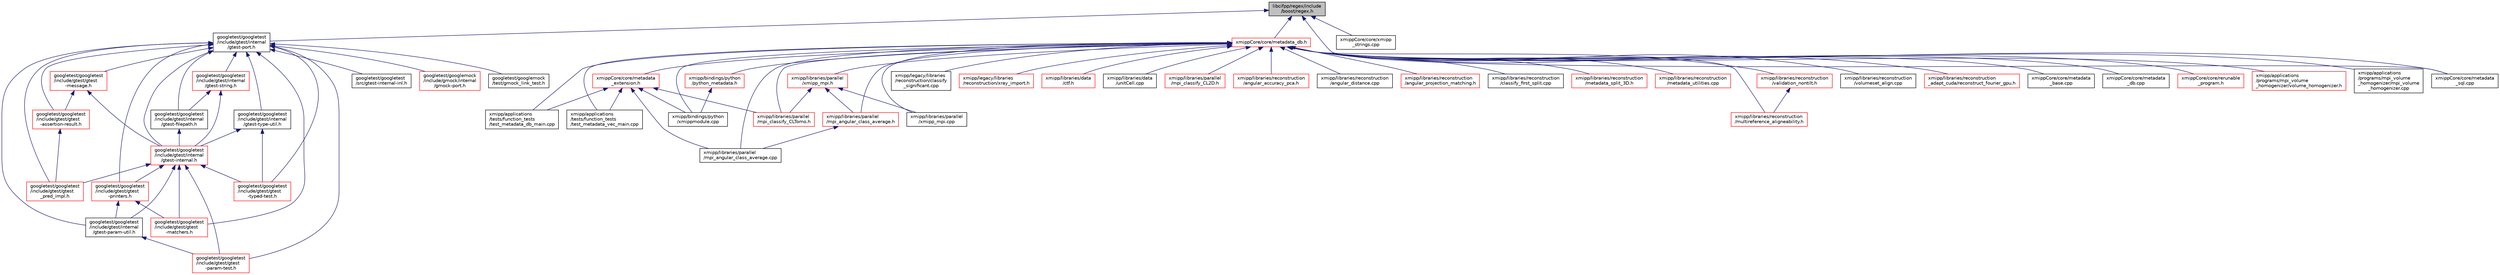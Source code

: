 digraph "libcifpp/regex/include/boost/regex.h"
{
  edge [fontname="Helvetica",fontsize="10",labelfontname="Helvetica",labelfontsize="10"];
  node [fontname="Helvetica",fontsize="10",shape=record];
  Node2 [label="libcifpp/regex/include\l/boost/regex.h",height=0.2,width=0.4,color="black", fillcolor="grey75", style="filled", fontcolor="black"];
  Node2 -> Node3 [dir="back",color="midnightblue",fontsize="10",style="solid",fontname="Helvetica"];
  Node3 [label="googletest/googletest\l/include/gtest/internal\l/gtest-port.h",height=0.2,width=0.4,color="black", fillcolor="white", style="filled",URL="$gtest-port_8h.html"];
  Node3 -> Node4 [dir="back",color="midnightblue",fontsize="10",style="solid",fontname="Helvetica"];
  Node4 [label="googletest/googlemock\l/include/gmock/internal\l/gmock-port.h",height=0.2,width=0.4,color="red", fillcolor="white", style="filled",URL="$gmock-port_8h.html"];
  Node3 -> Node9 [dir="back",color="midnightblue",fontsize="10",style="solid",fontname="Helvetica"];
  Node9 [label="googletest/googlemock\l/test/gmock_link_test.h",height=0.2,width=0.4,color="black", fillcolor="white", style="filled",URL="$gmock__link__test_8h.html"];
  Node3 -> Node17 [dir="back",color="midnightblue",fontsize="10",style="solid",fontname="Helvetica"];
  Node17 [label="googletest/googletest\l/include/gtest/gtest\l-assertion-result.h",height=0.2,width=0.4,color="red", fillcolor="white", style="filled",URL="$gtest-assertion-result_8h.html"];
  Node17 -> Node72 [dir="back",color="midnightblue",fontsize="10",style="solid",fontname="Helvetica"];
  Node72 [label="googletest/googletest\l/include/gtest/gtest\l_pred_impl.h",height=0.2,width=0.4,color="red", fillcolor="white", style="filled",URL="$gtest__pred__impl_8h.html"];
  Node3 -> Node73 [dir="back",color="midnightblue",fontsize="10",style="solid",fontname="Helvetica"];
  Node73 [label="googletest/googletest\l/include/gtest/gtest\l-matchers.h",height=0.2,width=0.4,color="red", fillcolor="white", style="filled",URL="$gtest-matchers_8h.html"];
  Node3 -> Node76 [dir="back",color="midnightblue",fontsize="10",style="solid",fontname="Helvetica"];
  Node76 [label="googletest/googletest\l/include/gtest/gtest\l-message.h",height=0.2,width=0.4,color="red", fillcolor="white", style="filled",URL="$gtest-message_8h.html"];
  Node76 -> Node17 [dir="back",color="midnightblue",fontsize="10",style="solid",fontname="Helvetica"];
  Node76 -> Node77 [dir="back",color="midnightblue",fontsize="10",style="solid",fontname="Helvetica"];
  Node77 [label="googletest/googletest\l/include/gtest/internal\l/gtest-internal.h",height=0.2,width=0.4,color="red", fillcolor="white", style="filled",URL="$gtest-internal_8h.html"];
  Node77 -> Node73 [dir="back",color="midnightblue",fontsize="10",style="solid",fontname="Helvetica"];
  Node77 -> Node78 [dir="back",color="midnightblue",fontsize="10",style="solid",fontname="Helvetica"];
  Node78 [label="googletest/googletest\l/include/gtest/gtest\l-param-test.h",height=0.2,width=0.4,color="red", fillcolor="white", style="filled",URL="$gtest-param-test_8h.html"];
  Node77 -> Node79 [dir="back",color="midnightblue",fontsize="10",style="solid",fontname="Helvetica"];
  Node79 [label="googletest/googletest\l/include/gtest/gtest\l-printers.h",height=0.2,width=0.4,color="red", fillcolor="white", style="filled",URL="$gtest-printers_8h.html"];
  Node79 -> Node73 [dir="back",color="midnightblue",fontsize="10",style="solid",fontname="Helvetica"];
  Node79 -> Node80 [dir="back",color="midnightblue",fontsize="10",style="solid",fontname="Helvetica"];
  Node80 [label="googletest/googletest\l/include/gtest/internal\l/gtest-param-util.h",height=0.2,width=0.4,color="black", fillcolor="white", style="filled",URL="$gtest-param-util_8h.html"];
  Node80 -> Node78 [dir="back",color="midnightblue",fontsize="10",style="solid",fontname="Helvetica"];
  Node77 -> Node82 [dir="back",color="midnightblue",fontsize="10",style="solid",fontname="Helvetica"];
  Node82 [label="googletest/googletest\l/include/gtest/gtest\l-typed-test.h",height=0.2,width=0.4,color="red", fillcolor="white", style="filled",URL="$gtest-typed-test_8h.html"];
  Node77 -> Node72 [dir="back",color="midnightblue",fontsize="10",style="solid",fontname="Helvetica"];
  Node77 -> Node80 [dir="back",color="midnightblue",fontsize="10",style="solid",fontname="Helvetica"];
  Node3 -> Node78 [dir="back",color="midnightblue",fontsize="10",style="solid",fontname="Helvetica"];
  Node3 -> Node79 [dir="back",color="midnightblue",fontsize="10",style="solid",fontname="Helvetica"];
  Node3 -> Node82 [dir="back",color="midnightblue",fontsize="10",style="solid",fontname="Helvetica"];
  Node3 -> Node72 [dir="back",color="midnightblue",fontsize="10",style="solid",fontname="Helvetica"];
  Node3 -> Node83 [dir="back",color="midnightblue",fontsize="10",style="solid",fontname="Helvetica"];
  Node83 [label="googletest/googletest\l/include/gtest/internal\l/gtest-filepath.h",height=0.2,width=0.4,color="black", fillcolor="white", style="filled",URL="$gtest-filepath_8h.html"];
  Node83 -> Node77 [dir="back",color="midnightblue",fontsize="10",style="solid",fontname="Helvetica"];
  Node3 -> Node77 [dir="back",color="midnightblue",fontsize="10",style="solid",fontname="Helvetica"];
  Node3 -> Node80 [dir="back",color="midnightblue",fontsize="10",style="solid",fontname="Helvetica"];
  Node3 -> Node84 [dir="back",color="midnightblue",fontsize="10",style="solid",fontname="Helvetica"];
  Node84 [label="googletest/googletest\l/include/gtest/internal\l/gtest-string.h",height=0.2,width=0.4,color="red", fillcolor="white", style="filled",URL="$gtest-string_8h.html"];
  Node84 -> Node83 [dir="back",color="midnightblue",fontsize="10",style="solid",fontname="Helvetica"];
  Node84 -> Node77 [dir="back",color="midnightblue",fontsize="10",style="solid",fontname="Helvetica"];
  Node3 -> Node85 [dir="back",color="midnightblue",fontsize="10",style="solid",fontname="Helvetica"];
  Node85 [label="googletest/googletest\l/include/gtest/internal\l/gtest-type-util.h",height=0.2,width=0.4,color="black", fillcolor="white", style="filled",URL="$gtest-type-util_8h.html"];
  Node85 -> Node82 [dir="back",color="midnightblue",fontsize="10",style="solid",fontname="Helvetica"];
  Node85 -> Node77 [dir="back",color="midnightblue",fontsize="10",style="solid",fontname="Helvetica"];
  Node3 -> Node20 [dir="back",color="midnightblue",fontsize="10",style="solid",fontname="Helvetica"];
  Node20 [label="googletest/googletest\l/src/gtest-internal-inl.h",height=0.2,width=0.4,color="black", fillcolor="white", style="filled",URL="$gtest-internal-inl_8h.html"];
  Node2 -> Node86 [dir="back",color="midnightblue",fontsize="10",style="solid",fontname="Helvetica"];
  Node86 [label="xmippCore/core/metadata_db.h",height=0.2,width=0.4,color="red", fillcolor="white", style="filled",URL="$metadata__db_8h.html"];
  Node86 -> Node87 [dir="back",color="midnightblue",fontsize="10",style="solid",fontname="Helvetica"];
  Node87 [label="xmipp/applications\l/programs/mpi_volume\l_homogenizer/volume_homogenizer.h",height=0.2,width=0.4,color="red", fillcolor="white", style="filled",URL="$volume__homogenizer_8h.html"];
  Node86 -> Node89 [dir="back",color="midnightblue",fontsize="10",style="solid",fontname="Helvetica"];
  Node89 [label="xmipp/applications\l/programs/mpi_volume\l_homogenizer/mpi_volume\l_homogenizer.cpp",height=0.2,width=0.4,color="black", fillcolor="white", style="filled",URL="$mpi__volume__homogenizer_8cpp.html"];
  Node86 -> Node56 [dir="back",color="midnightblue",fontsize="10",style="solid",fontname="Helvetica"];
  Node56 [label="xmipp/applications\l/tests/function_tests\l/test_metadata_db_main.cpp",height=0.2,width=0.4,color="black", fillcolor="white", style="filled",URL="$test__metadata__db__main_8cpp.html"];
  Node86 -> Node57 [dir="back",color="midnightblue",fontsize="10",style="solid",fontname="Helvetica"];
  Node57 [label="xmipp/applications\l/tests/function_tests\l/test_metadata_vec_main.cpp",height=0.2,width=0.4,color="black", fillcolor="white", style="filled",URL="$test__metadata__vec__main_8cpp.html"];
  Node86 -> Node92 [dir="back",color="midnightblue",fontsize="10",style="solid",fontname="Helvetica"];
  Node92 [label="xmipp/bindings/python\l/python_metadata.h",height=0.2,width=0.4,color="red", fillcolor="white", style="filled",URL="$python__metadata_8h.html"];
  Node92 -> Node96 [dir="back",color="midnightblue",fontsize="10",style="solid",fontname="Helvetica"];
  Node96 [label="xmipp/bindings/python\l/xmippmodule.cpp",height=0.2,width=0.4,color="black", fillcolor="white", style="filled",URL="$xmippmodule_8cpp.html"];
  Node86 -> Node96 [dir="back",color="midnightblue",fontsize="10",style="solid",fontname="Helvetica"];
  Node86 -> Node99 [dir="back",color="midnightblue",fontsize="10",style="solid",fontname="Helvetica"];
  Node99 [label="xmipp/legacy/libraries\l/reconstruction/classify\l_significant.cpp",height=0.2,width=0.4,color="black", fillcolor="white", style="filled",URL="$classify__significant_8cpp.html"];
  Node86 -> Node100 [dir="back",color="midnightblue",fontsize="10",style="solid",fontname="Helvetica"];
  Node100 [label="xmipp/legacy/libraries\l/reconstruction/xray_import.h",height=0.2,width=0.4,color="red", fillcolor="white", style="filled",URL="$xray__import_8h.html"];
  Node86 -> Node103 [dir="back",color="midnightblue",fontsize="10",style="solid",fontname="Helvetica"];
  Node103 [label="xmipp/libraries/data\l/ctf.h",height=0.2,width=0.4,color="red", fillcolor="white", style="filled",URL="$ctf_8h.html"];
  Node86 -> Node321 [dir="back",color="midnightblue",fontsize="10",style="solid",fontname="Helvetica"];
  Node321 [label="xmipp/libraries/data\l/unitCell.cpp",height=0.2,width=0.4,color="black", fillcolor="white", style="filled",URL="$unitCell_8cpp.html"];
  Node86 -> Node322 [dir="back",color="midnightblue",fontsize="10",style="solid",fontname="Helvetica"];
  Node322 [label="xmipp/libraries/parallel\l/mpi_angular_class_average.h",height=0.2,width=0.4,color="red", fillcolor="white", style="filled",URL="$mpi__angular__class__average_8h.html"];
  Node322 -> Node324 [dir="back",color="midnightblue",fontsize="10",style="solid",fontname="Helvetica"];
  Node324 [label="xmipp/libraries/parallel\l/mpi_angular_class_average.cpp",height=0.2,width=0.4,color="black", fillcolor="white", style="filled",URL="$mpi__angular__class__average_8cpp.html"];
  Node86 -> Node324 [dir="back",color="midnightblue",fontsize="10",style="solid",fontname="Helvetica"];
  Node86 -> Node325 [dir="back",color="midnightblue",fontsize="10",style="solid",fontname="Helvetica"];
  Node325 [label="xmipp/libraries/parallel\l/mpi_classify_CL2D.h",height=0.2,width=0.4,color="red", fillcolor="white", style="filled",URL="$mpi__classify__CL2D_8h.html"];
  Node86 -> Node328 [dir="back",color="midnightblue",fontsize="10",style="solid",fontname="Helvetica"];
  Node328 [label="xmipp/libraries/parallel\l/xmipp_mpi.h",height=0.2,width=0.4,color="red", fillcolor="white", style="filled",URL="$xmipp__mpi_8h.html"];
  Node328 -> Node322 [dir="back",color="midnightblue",fontsize="10",style="solid",fontname="Helvetica"];
  Node328 -> Node358 [dir="back",color="midnightblue",fontsize="10",style="solid",fontname="Helvetica"];
  Node358 [label="xmipp/libraries/parallel\l/mpi_classify_CLTomo.h",height=0.2,width=0.4,color="red", fillcolor="white", style="filled",URL="$mpi__classify__CLTomo_8h.html"];
  Node328 -> Node397 [dir="back",color="midnightblue",fontsize="10",style="solid",fontname="Helvetica"];
  Node397 [label="xmipp/libraries/parallel\l/xmipp_mpi.cpp",height=0.2,width=0.4,color="black", fillcolor="white", style="filled",URL="$xmipp__mpi_8cpp.html"];
  Node86 -> Node358 [dir="back",color="midnightblue",fontsize="10",style="solid",fontname="Helvetica"];
  Node86 -> Node397 [dir="back",color="midnightblue",fontsize="10",style="solid",fontname="Helvetica"];
  Node86 -> Node401 [dir="back",color="midnightblue",fontsize="10",style="solid",fontname="Helvetica"];
  Node401 [label="xmipp/libraries/reconstruction\l/angular_accuracy_pca.h",height=0.2,width=0.4,color="red", fillcolor="white", style="filled",URL="$angular__accuracy__pca_8h.html"];
  Node86 -> Node404 [dir="back",color="midnightblue",fontsize="10",style="solid",fontname="Helvetica"];
  Node404 [label="xmipp/libraries/reconstruction\l/angular_distance.cpp",height=0.2,width=0.4,color="black", fillcolor="white", style="filled",URL="$angular__distance_8cpp.html"];
  Node86 -> Node405 [dir="back",color="midnightblue",fontsize="10",style="solid",fontname="Helvetica"];
  Node405 [label="xmipp/libraries/reconstruction\l/angular_projection_matching.h",height=0.2,width=0.4,color="red", fillcolor="white", style="filled",URL="$angular__projection__matching_8h.html"];
  Node86 -> Node407 [dir="back",color="midnightblue",fontsize="10",style="solid",fontname="Helvetica"];
  Node407 [label="xmipp/libraries/reconstruction\l/classify_first_split.cpp",height=0.2,width=0.4,color="black", fillcolor="white", style="filled",URL="$classify__first__split_8cpp.html"];
  Node86 -> Node408 [dir="back",color="midnightblue",fontsize="10",style="solid",fontname="Helvetica"];
  Node408 [label="xmipp/libraries/reconstruction\l/metadata_split_3D.h",height=0.2,width=0.4,color="red", fillcolor="white", style="filled",URL="$metadata__split__3D_8h.html"];
  Node86 -> Node411 [dir="back",color="midnightblue",fontsize="10",style="solid",fontname="Helvetica"];
  Node411 [label="xmipp/libraries/reconstruction\l/metadata_utilities.cpp",height=0.2,width=0.4,color="red", fillcolor="white", style="filled",URL="$metadata__utilities_8cpp.html"];
  Node86 -> Node413 [dir="back",color="midnightblue",fontsize="10",style="solid",fontname="Helvetica"];
  Node413 [label="xmipp/libraries/reconstruction\l/validation_nontilt.h",height=0.2,width=0.4,color="red", fillcolor="white", style="filled",URL="$validation__nontilt_8h.html"];
  Node413 -> Node415 [dir="back",color="midnightblue",fontsize="10",style="solid",fontname="Helvetica"];
  Node415 [label="xmipp/libraries/reconstruction\l/multireference_aligneability.h",height=0.2,width=0.4,color="red", fillcolor="white", style="filled",URL="$multireference__aligneability_8h.html"];
  Node86 -> Node415 [dir="back",color="midnightblue",fontsize="10",style="solid",fontname="Helvetica"];
  Node86 -> Node418 [dir="back",color="midnightblue",fontsize="10",style="solid",fontname="Helvetica"];
  Node418 [label="xmipp/libraries/reconstruction\l/volumeset_align.cpp",height=0.2,width=0.4,color="black", fillcolor="white", style="filled",URL="$volumeset__align_8cpp.html"];
  Node86 -> Node419 [dir="back",color="midnightblue",fontsize="10",style="solid",fontname="Helvetica"];
  Node419 [label="xmipp/libraries/reconstruction\l_adapt_cuda/reconstruct_fourier_gpu.h",height=0.2,width=0.4,color="red", fillcolor="white", style="filled",URL="$reconstruct__fourier__gpu_8h.html"];
  Node86 -> Node421 [dir="back",color="midnightblue",fontsize="10",style="solid",fontname="Helvetica"];
  Node421 [label="xmippCore/core/metadata\l_extension.h",height=0.2,width=0.4,color="red", fillcolor="white", style="filled",URL="$metadata__extension_8h.html"];
  Node421 -> Node56 [dir="back",color="midnightblue",fontsize="10",style="solid",fontname="Helvetica"];
  Node421 -> Node57 [dir="back",color="midnightblue",fontsize="10",style="solid",fontname="Helvetica"];
  Node421 -> Node96 [dir="back",color="midnightblue",fontsize="10",style="solid",fontname="Helvetica"];
  Node421 -> Node324 [dir="back",color="midnightblue",fontsize="10",style="solid",fontname="Helvetica"];
  Node421 -> Node358 [dir="back",color="midnightblue",fontsize="10",style="solid",fontname="Helvetica"];
  Node86 -> Node475 [dir="back",color="midnightblue",fontsize="10",style="solid",fontname="Helvetica"];
  Node475 [label="xmippCore/core/metadata\l_base.cpp",height=0.2,width=0.4,color="black", fillcolor="white", style="filled",URL="$metadata__base_8cpp.html"];
  Node86 -> Node476 [dir="back",color="midnightblue",fontsize="10",style="solid",fontname="Helvetica"];
  Node476 [label="xmippCore/core/metadata\l_db.cpp",height=0.2,width=0.4,color="black", fillcolor="white", style="filled",URL="$metadata__db_8cpp.html"];
  Node86 -> Node477 [dir="back",color="midnightblue",fontsize="10",style="solid",fontname="Helvetica"];
  Node477 [label="xmippCore/core/metadata\l_sql.cpp",height=0.2,width=0.4,color="black", fillcolor="white", style="filled",URL="$metadata__sql_8cpp.html"];
  Node86 -> Node478 [dir="back",color="midnightblue",fontsize="10",style="solid",fontname="Helvetica"];
  Node478 [label="xmippCore/core/rerunable\l_program.h",height=0.2,width=0.4,color="red", fillcolor="white", style="filled",URL="$rerunable__program_8h.html"];
  Node2 -> Node477 [dir="back",color="midnightblue",fontsize="10",style="solid",fontname="Helvetica"];
  Node2 -> Node493 [dir="back",color="midnightblue",fontsize="10",style="solid",fontname="Helvetica"];
  Node493 [label="xmippCore/core/xmipp\l_strings.cpp",height=0.2,width=0.4,color="black", fillcolor="white", style="filled",URL="$xmipp__strings_8cpp.html"];
}

